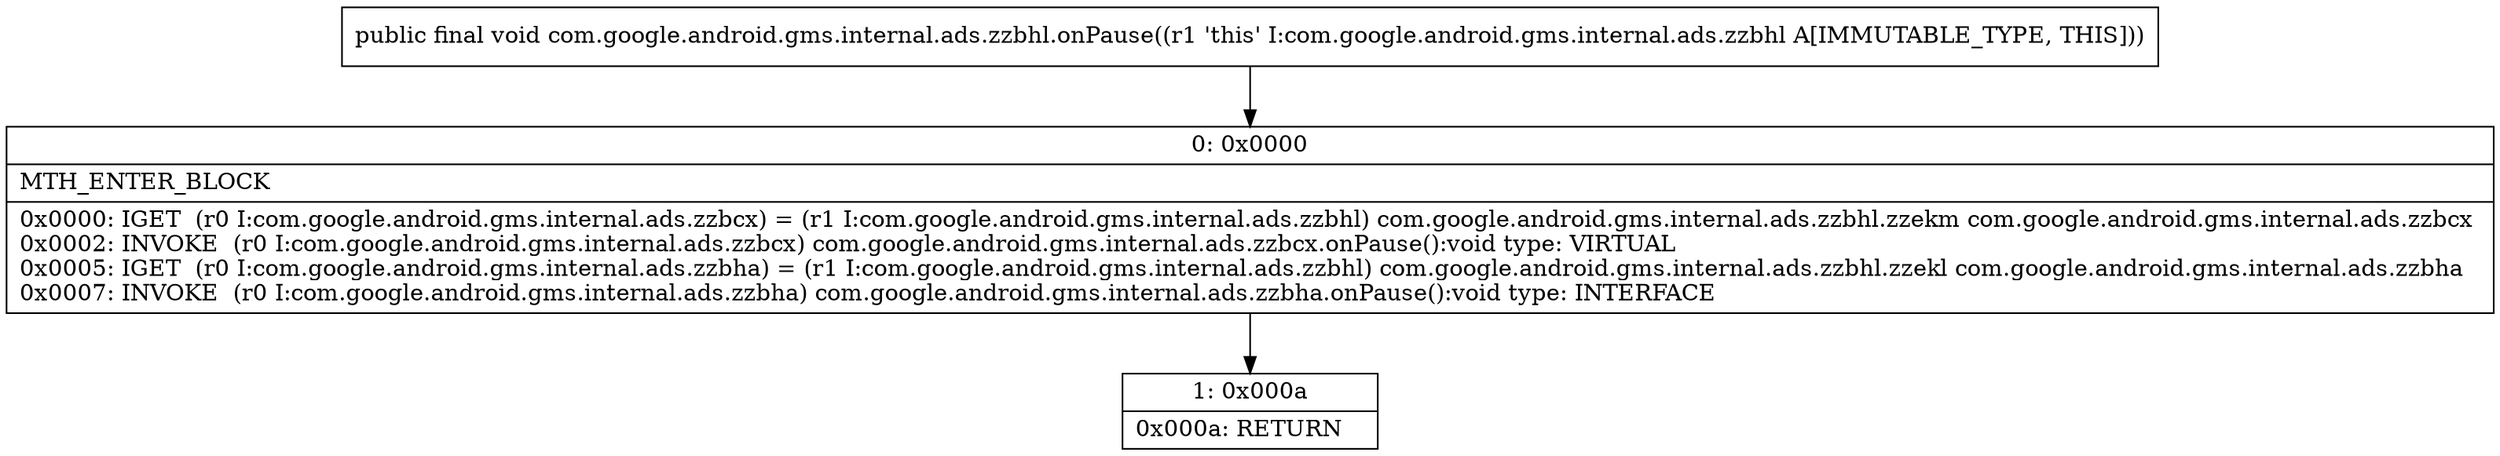 digraph "CFG forcom.google.android.gms.internal.ads.zzbhl.onPause()V" {
Node_0 [shape=record,label="{0\:\ 0x0000|MTH_ENTER_BLOCK\l|0x0000: IGET  (r0 I:com.google.android.gms.internal.ads.zzbcx) = (r1 I:com.google.android.gms.internal.ads.zzbhl) com.google.android.gms.internal.ads.zzbhl.zzekm com.google.android.gms.internal.ads.zzbcx \l0x0002: INVOKE  (r0 I:com.google.android.gms.internal.ads.zzbcx) com.google.android.gms.internal.ads.zzbcx.onPause():void type: VIRTUAL \l0x0005: IGET  (r0 I:com.google.android.gms.internal.ads.zzbha) = (r1 I:com.google.android.gms.internal.ads.zzbhl) com.google.android.gms.internal.ads.zzbhl.zzekl com.google.android.gms.internal.ads.zzbha \l0x0007: INVOKE  (r0 I:com.google.android.gms.internal.ads.zzbha) com.google.android.gms.internal.ads.zzbha.onPause():void type: INTERFACE \l}"];
Node_1 [shape=record,label="{1\:\ 0x000a|0x000a: RETURN   \l}"];
MethodNode[shape=record,label="{public final void com.google.android.gms.internal.ads.zzbhl.onPause((r1 'this' I:com.google.android.gms.internal.ads.zzbhl A[IMMUTABLE_TYPE, THIS])) }"];
MethodNode -> Node_0;
Node_0 -> Node_1;
}

